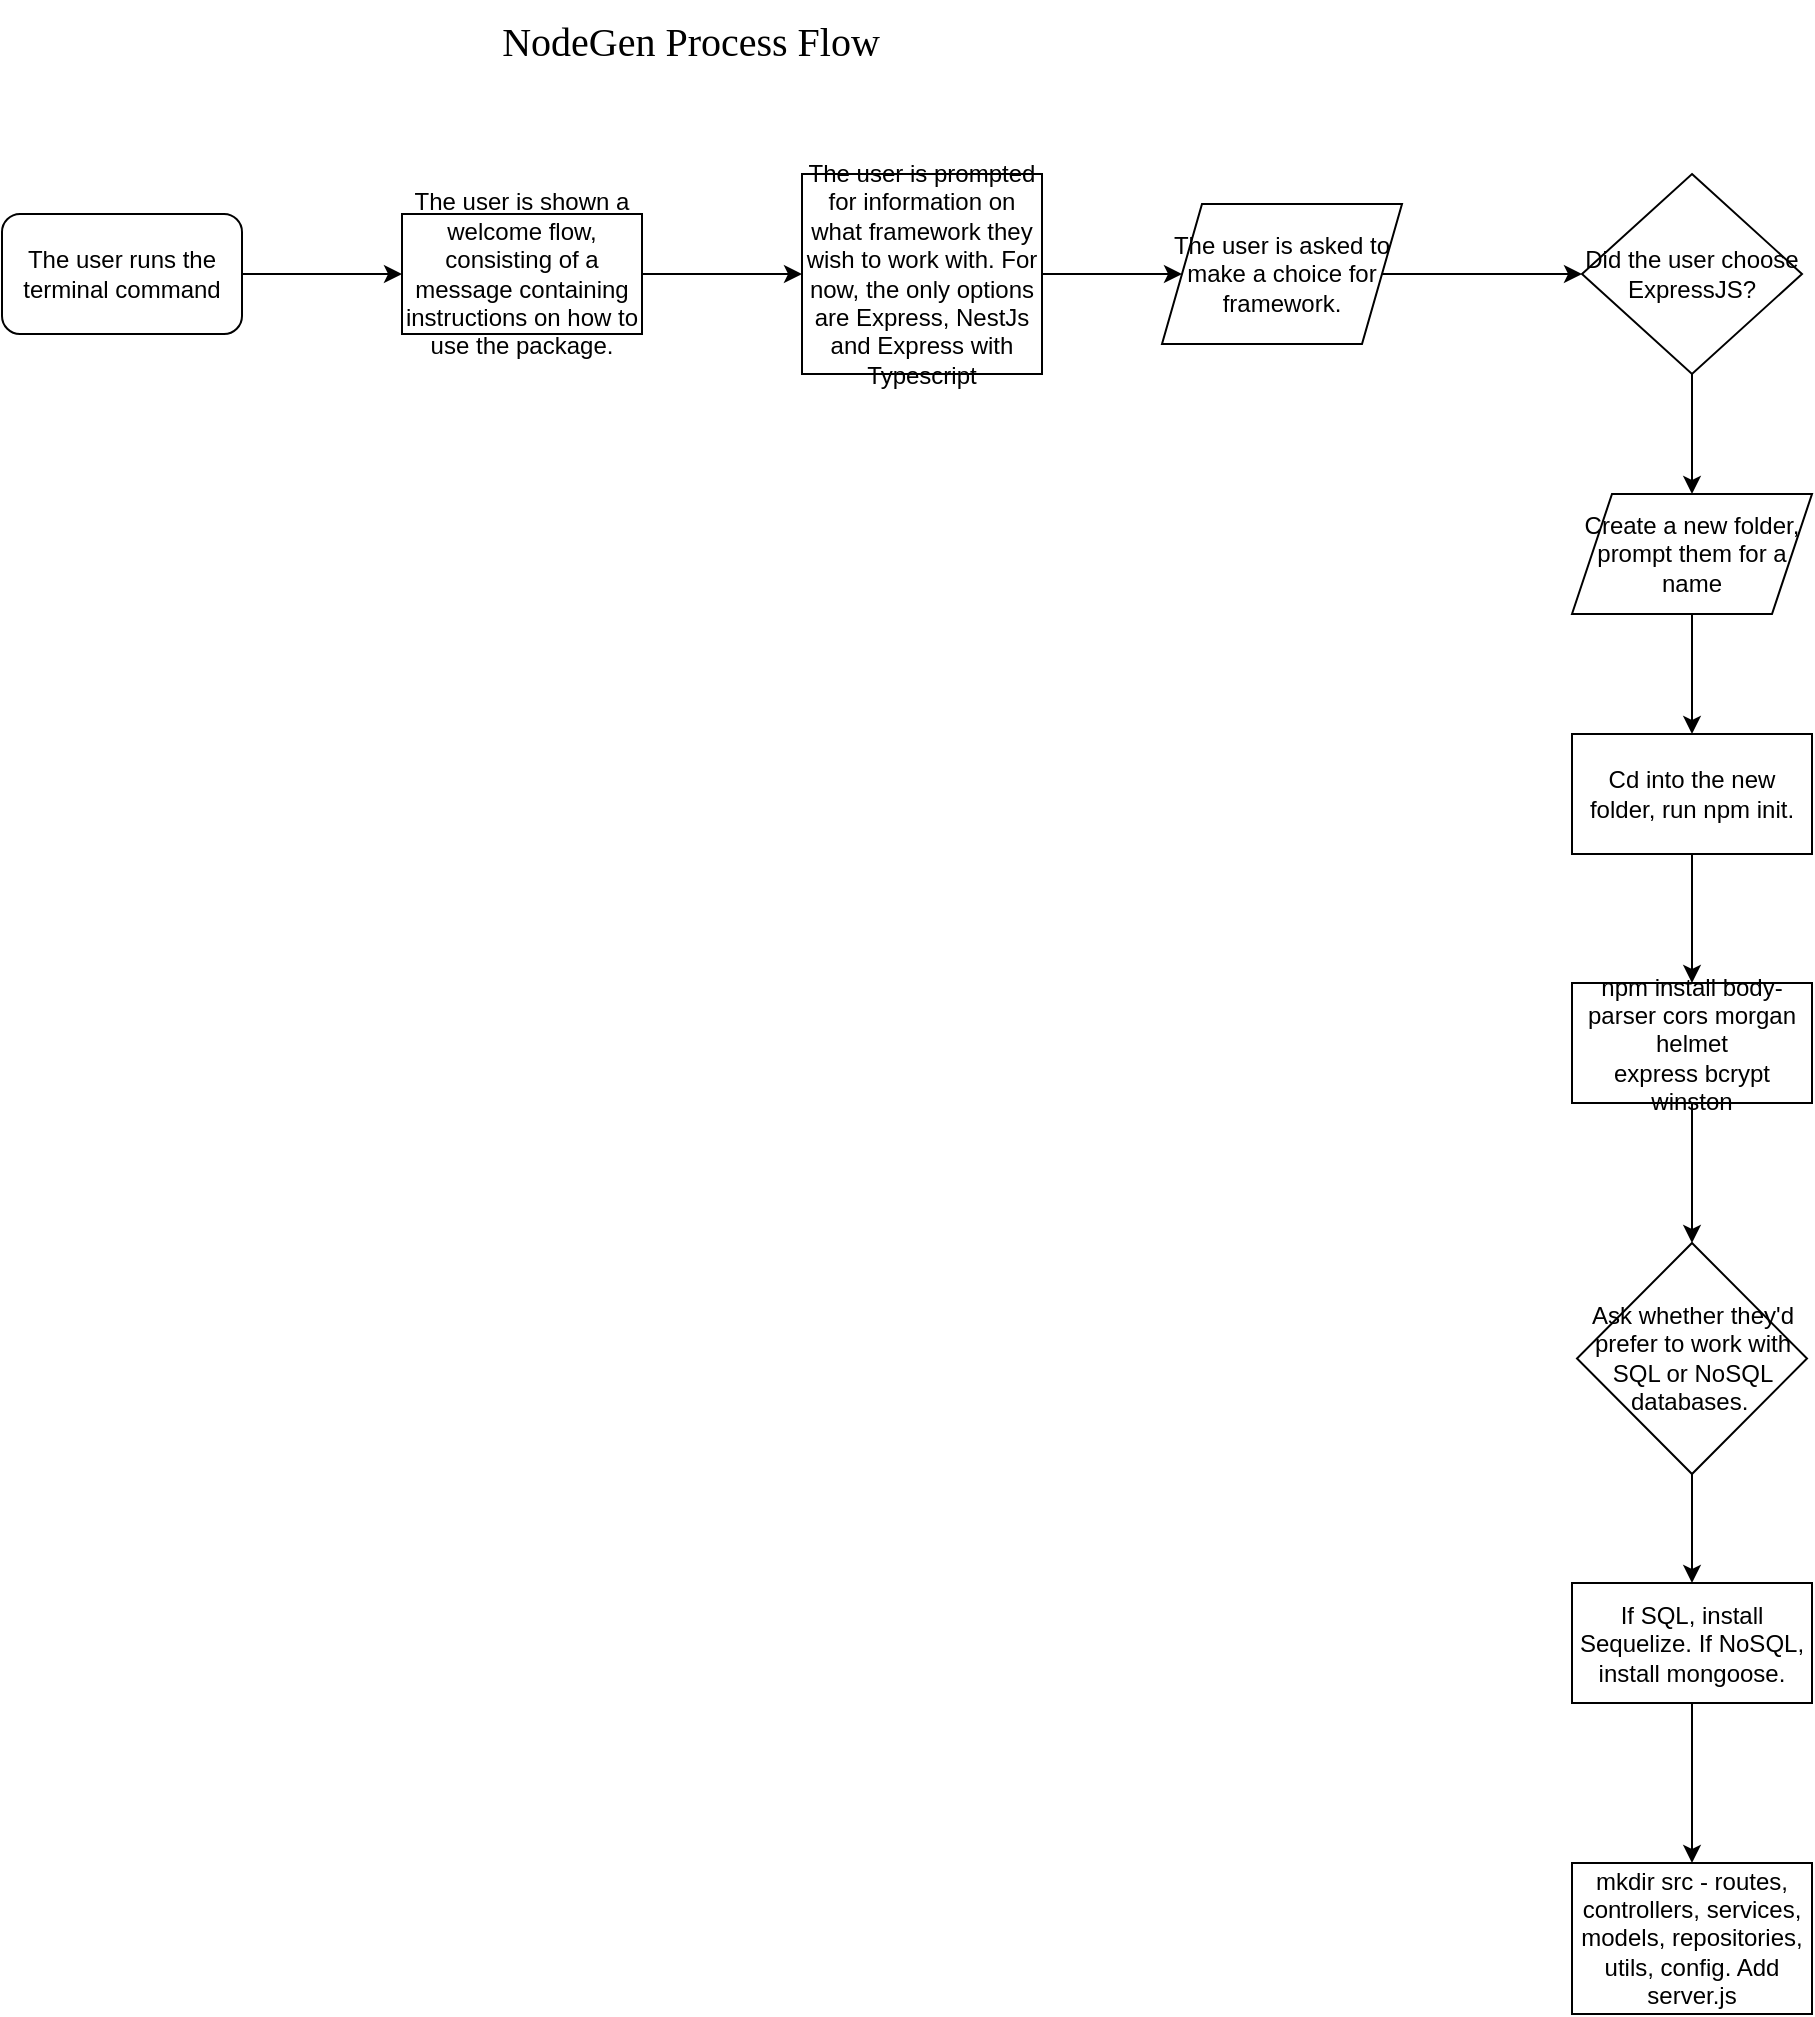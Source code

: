 <mxfile version="24.4.10" type="github">
  <diagram id="C5RBs43oDa-KdzZeNtuy" name="Page-1">
    <mxGraphModel dx="880" dy="418" grid="1" gridSize="10" guides="1" tooltips="1" connect="1" arrows="1" fold="1" page="1" pageScale="1" pageWidth="827" pageHeight="1169" math="0" shadow="0">
      <root>
        <mxCell id="WIyWlLk6GJQsqaUBKTNV-0" />
        <mxCell id="WIyWlLk6GJQsqaUBKTNV-1" parent="WIyWlLk6GJQsqaUBKTNV-0" />
        <mxCell id="IoEKvDDi0kx3sT1BVKP_-0" value="NodeGen Process Flow" style="text;html=1;align=center;verticalAlign=middle;resizable=0;points=[];autosize=1;strokeColor=none;fillColor=none;fontSize=20;fontFamily=Lucida Console;" vertex="1" parent="WIyWlLk6GJQsqaUBKTNV-1">
          <mxGeometry x="309" y="33" width="210" height="40" as="geometry" />
        </mxCell>
        <mxCell id="IoEKvDDi0kx3sT1BVKP_-3" value="" style="edgeStyle=orthogonalEdgeStyle;rounded=0;orthogonalLoop=1;jettySize=auto;html=1;" edge="1" parent="WIyWlLk6GJQsqaUBKTNV-1" source="IoEKvDDi0kx3sT1BVKP_-1">
          <mxGeometry relative="1" as="geometry">
            <mxPoint x="270" y="170" as="targetPoint" />
          </mxGeometry>
        </mxCell>
        <mxCell id="IoEKvDDi0kx3sT1BVKP_-1" value="The user runs the terminal command" style="rounded=1;whiteSpace=wrap;html=1;" vertex="1" parent="WIyWlLk6GJQsqaUBKTNV-1">
          <mxGeometry x="70" y="140" width="120" height="60" as="geometry" />
        </mxCell>
        <mxCell id="IoEKvDDi0kx3sT1BVKP_-6" value="" style="edgeStyle=orthogonalEdgeStyle;rounded=0;orthogonalLoop=1;jettySize=auto;html=1;" edge="1" parent="WIyWlLk6GJQsqaUBKTNV-1" source="IoEKvDDi0kx3sT1BVKP_-4" target="IoEKvDDi0kx3sT1BVKP_-5">
          <mxGeometry relative="1" as="geometry" />
        </mxCell>
        <mxCell id="IoEKvDDi0kx3sT1BVKP_-4" value="The user is shown a welcome flow, consisting of a message containing instructions on how to use the package." style="rounded=0;whiteSpace=wrap;html=1;" vertex="1" parent="WIyWlLk6GJQsqaUBKTNV-1">
          <mxGeometry x="270" y="140" width="120" height="60" as="geometry" />
        </mxCell>
        <mxCell id="IoEKvDDi0kx3sT1BVKP_-7" style="edgeStyle=orthogonalEdgeStyle;rounded=0;orthogonalLoop=1;jettySize=auto;html=1;exitX=1;exitY=0.5;exitDx=0;exitDy=0;entryX=0;entryY=0.5;entryDx=0;entryDy=0;" edge="1" parent="WIyWlLk6GJQsqaUBKTNV-1" source="IoEKvDDi0kx3sT1BVKP_-5" target="IoEKvDDi0kx3sT1BVKP_-8">
          <mxGeometry relative="1" as="geometry">
            <mxPoint x="650" y="170" as="targetPoint" />
          </mxGeometry>
        </mxCell>
        <mxCell id="IoEKvDDi0kx3sT1BVKP_-5" value="The user is prompted for information on what framework they wish to work with. For now, the only options are Express, NestJs and Express with Typescript" style="whiteSpace=wrap;html=1;rounded=0;" vertex="1" parent="WIyWlLk6GJQsqaUBKTNV-1">
          <mxGeometry x="470" y="120" width="120" height="100" as="geometry" />
        </mxCell>
        <mxCell id="IoEKvDDi0kx3sT1BVKP_-10" value="" style="edgeStyle=orthogonalEdgeStyle;rounded=0;orthogonalLoop=1;jettySize=auto;html=1;" edge="1" parent="WIyWlLk6GJQsqaUBKTNV-1" source="IoEKvDDi0kx3sT1BVKP_-8" target="IoEKvDDi0kx3sT1BVKP_-9">
          <mxGeometry relative="1" as="geometry" />
        </mxCell>
        <mxCell id="IoEKvDDi0kx3sT1BVKP_-8" value="The user is asked to make a choice for framework." style="shape=parallelogram;perimeter=parallelogramPerimeter;whiteSpace=wrap;html=1;fixedSize=1;" vertex="1" parent="WIyWlLk6GJQsqaUBKTNV-1">
          <mxGeometry x="650" y="135" width="120" height="70" as="geometry" />
        </mxCell>
        <mxCell id="IoEKvDDi0kx3sT1BVKP_-12" value="" style="edgeStyle=orthogonalEdgeStyle;rounded=0;orthogonalLoop=1;jettySize=auto;html=1;entryX=0.5;entryY=0;entryDx=0;entryDy=0;" edge="1" parent="WIyWlLk6GJQsqaUBKTNV-1" source="IoEKvDDi0kx3sT1BVKP_-9" target="IoEKvDDi0kx3sT1BVKP_-13">
          <mxGeometry relative="1" as="geometry">
            <mxPoint x="915" y="320" as="targetPoint" />
          </mxGeometry>
        </mxCell>
        <mxCell id="IoEKvDDi0kx3sT1BVKP_-9" value="Did the user choose ExpressJS?" style="rhombus;whiteSpace=wrap;html=1;" vertex="1" parent="WIyWlLk6GJQsqaUBKTNV-1">
          <mxGeometry x="860" y="120" width="110" height="100" as="geometry" />
        </mxCell>
        <mxCell id="IoEKvDDi0kx3sT1BVKP_-15" value="" style="edgeStyle=orthogonalEdgeStyle;rounded=0;orthogonalLoop=1;jettySize=auto;html=1;" edge="1" parent="WIyWlLk6GJQsqaUBKTNV-1" source="IoEKvDDi0kx3sT1BVKP_-13" target="IoEKvDDi0kx3sT1BVKP_-14">
          <mxGeometry relative="1" as="geometry" />
        </mxCell>
        <mxCell id="IoEKvDDi0kx3sT1BVKP_-13" value="Create a new folder, prompt them for a name" style="shape=parallelogram;perimeter=parallelogramPerimeter;whiteSpace=wrap;html=1;fixedSize=1;" vertex="1" parent="WIyWlLk6GJQsqaUBKTNV-1">
          <mxGeometry x="855" y="280" width="120" height="60" as="geometry" />
        </mxCell>
        <mxCell id="IoEKvDDi0kx3sT1BVKP_-17" value="" style="edgeStyle=orthogonalEdgeStyle;rounded=0;orthogonalLoop=1;jettySize=auto;html=1;" edge="1" parent="WIyWlLk6GJQsqaUBKTNV-1" source="IoEKvDDi0kx3sT1BVKP_-14" target="IoEKvDDi0kx3sT1BVKP_-16">
          <mxGeometry relative="1" as="geometry" />
        </mxCell>
        <mxCell id="IoEKvDDi0kx3sT1BVKP_-14" value="Cd into the new folder, run npm init." style="whiteSpace=wrap;html=1;" vertex="1" parent="WIyWlLk6GJQsqaUBKTNV-1">
          <mxGeometry x="855" y="400" width="120" height="60" as="geometry" />
        </mxCell>
        <mxCell id="IoEKvDDi0kx3sT1BVKP_-21" value="" style="edgeStyle=orthogonalEdgeStyle;rounded=0;orthogonalLoop=1;jettySize=auto;html=1;" edge="1" parent="WIyWlLk6GJQsqaUBKTNV-1" source="IoEKvDDi0kx3sT1BVKP_-16" target="IoEKvDDi0kx3sT1BVKP_-20">
          <mxGeometry relative="1" as="geometry" />
        </mxCell>
        <mxCell id="IoEKvDDi0kx3sT1BVKP_-16" value="&lt;div&gt;npm install body-parser cors morgan helmet&lt;/div&gt;&lt;div&gt;express bcrypt winston&lt;/div&gt;" style="whiteSpace=wrap;html=1;" vertex="1" parent="WIyWlLk6GJQsqaUBKTNV-1">
          <mxGeometry x="855" y="524.5" width="120" height="60" as="geometry" />
        </mxCell>
        <mxCell id="IoEKvDDi0kx3sT1BVKP_-23" value="" style="edgeStyle=orthogonalEdgeStyle;rounded=0;orthogonalLoop=1;jettySize=auto;html=1;" edge="1" parent="WIyWlLk6GJQsqaUBKTNV-1" source="IoEKvDDi0kx3sT1BVKP_-20" target="IoEKvDDi0kx3sT1BVKP_-22">
          <mxGeometry relative="1" as="geometry" />
        </mxCell>
        <mxCell id="IoEKvDDi0kx3sT1BVKP_-20" value="Ask whether they&#39;d prefer to work with SQL or NoSQL databases.&amp;nbsp;" style="rhombus;whiteSpace=wrap;html=1;" vertex="1" parent="WIyWlLk6GJQsqaUBKTNV-1">
          <mxGeometry x="857.5" y="654.5" width="115" height="115.5" as="geometry" />
        </mxCell>
        <mxCell id="IoEKvDDi0kx3sT1BVKP_-25" value="" style="edgeStyle=orthogonalEdgeStyle;rounded=0;orthogonalLoop=1;jettySize=auto;html=1;" edge="1" parent="WIyWlLk6GJQsqaUBKTNV-1" source="IoEKvDDi0kx3sT1BVKP_-22" target="IoEKvDDi0kx3sT1BVKP_-24">
          <mxGeometry relative="1" as="geometry" />
        </mxCell>
        <mxCell id="IoEKvDDi0kx3sT1BVKP_-22" value="If SQL, install Sequelize. If NoSQL, install mongoose." style="whiteSpace=wrap;html=1;" vertex="1" parent="WIyWlLk6GJQsqaUBKTNV-1">
          <mxGeometry x="855" y="824.5" width="120" height="60" as="geometry" />
        </mxCell>
        <mxCell id="IoEKvDDi0kx3sT1BVKP_-24" value="mkdir src - routes, controllers, services, models, repositories, utils, config. Add server.js" style="whiteSpace=wrap;html=1;" vertex="1" parent="WIyWlLk6GJQsqaUBKTNV-1">
          <mxGeometry x="855" y="964.5" width="120" height="75.5" as="geometry" />
        </mxCell>
      </root>
    </mxGraphModel>
  </diagram>
</mxfile>
